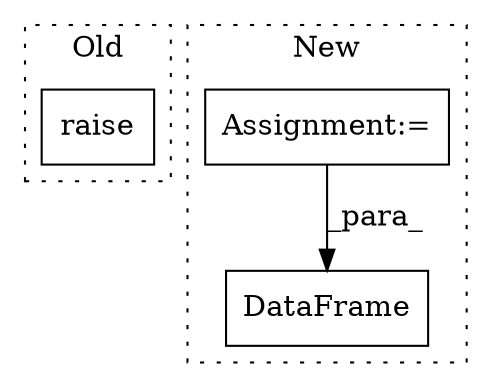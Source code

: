 digraph G {
subgraph cluster0 {
1 [label="raise" a="32" s="16415,16431" l="6,1" shape="box"];
label = "Old";
style="dotted";
}
subgraph cluster1 {
2 [label="DataFrame" a="32" s="16691,16708" l="10,1" shape="box"];
3 [label="Assignment:=" a="7" s="16314" l="1" shape="box"];
label = "New";
style="dotted";
}
3 -> 2 [label="_para_"];
}